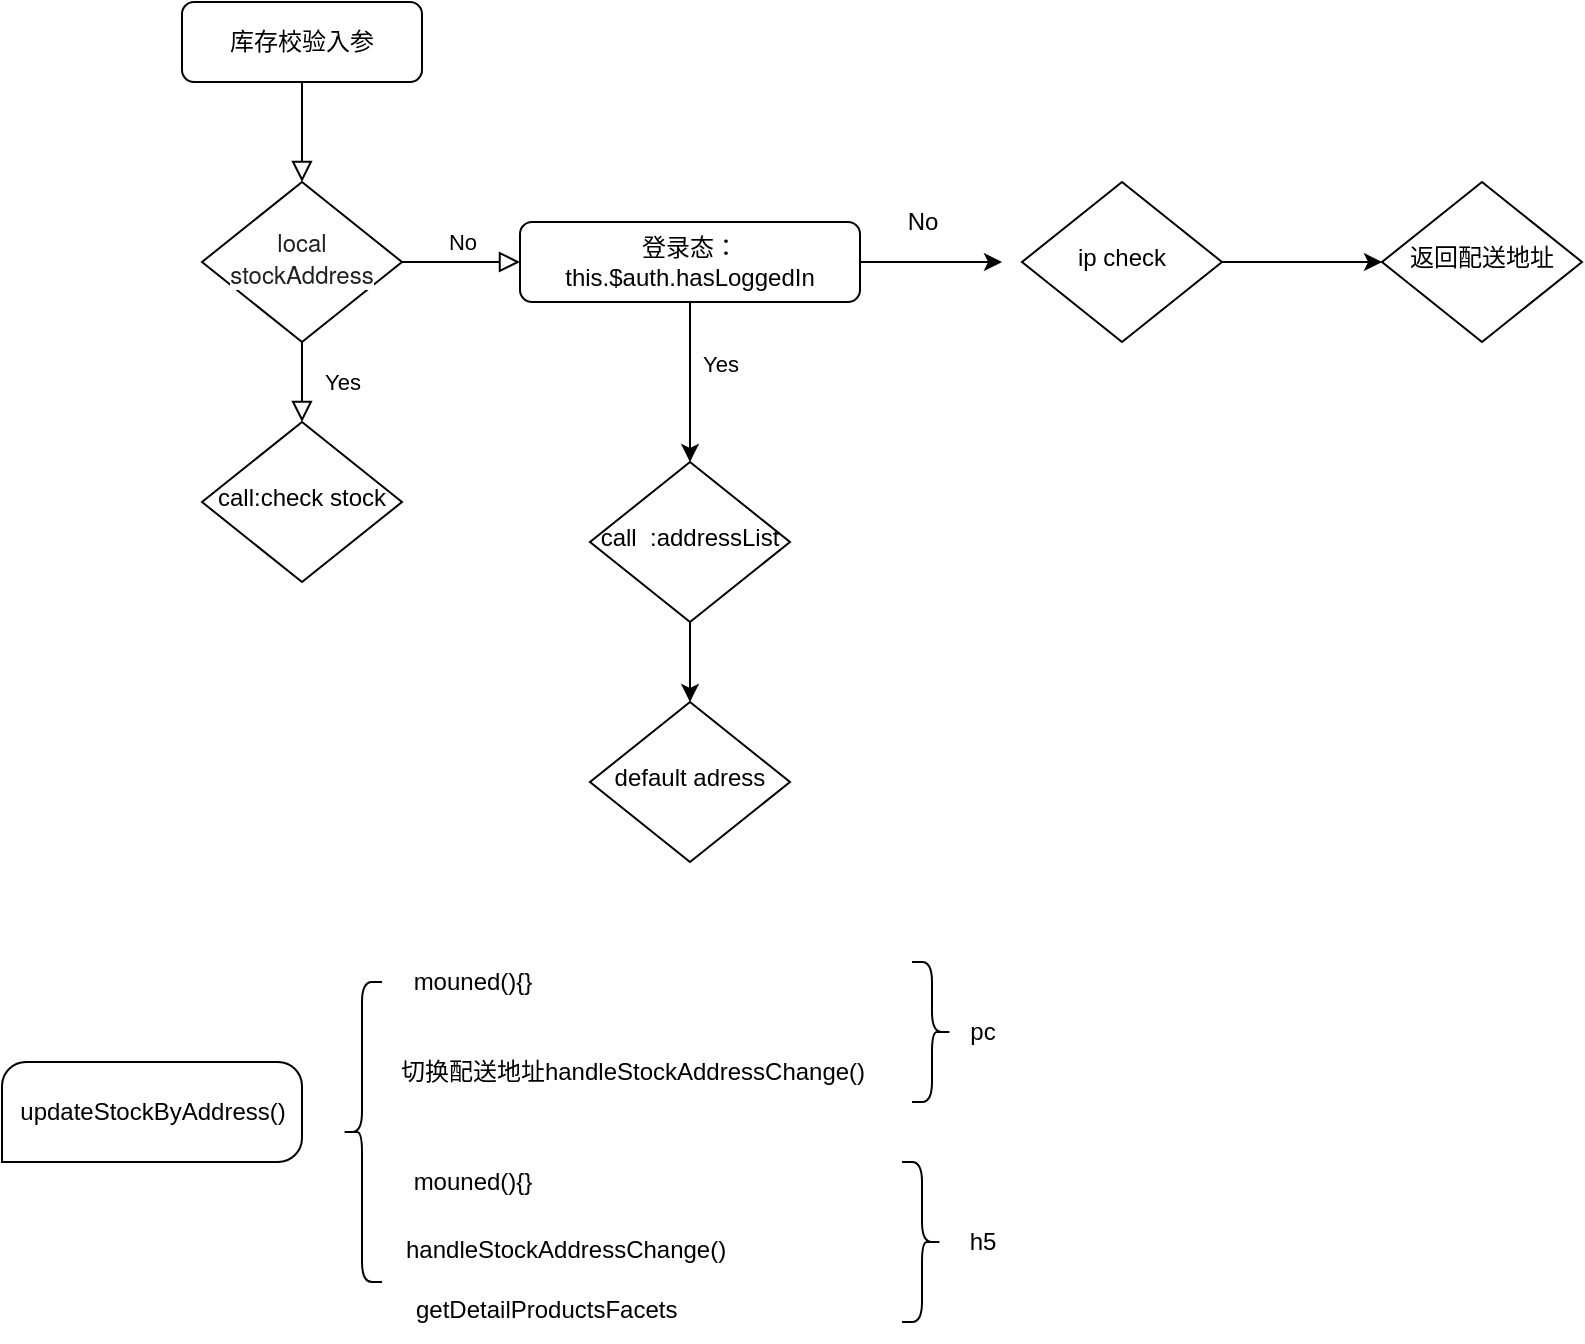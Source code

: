 <mxfile version="15.5.2" type="github">
  <diagram id="C5RBs43oDa-KdzZeNtuy" name="Page-1">
    <mxGraphModel dx="1426" dy="794" grid="1" gridSize="10" guides="1" tooltips="1" connect="1" arrows="1" fold="1" page="1" pageScale="1" pageWidth="827" pageHeight="1169" math="0" shadow="0">
      <root>
        <mxCell id="WIyWlLk6GJQsqaUBKTNV-0" />
        <mxCell id="WIyWlLk6GJQsqaUBKTNV-1" parent="WIyWlLk6GJQsqaUBKTNV-0" />
        <mxCell id="WIyWlLk6GJQsqaUBKTNV-2" value="" style="rounded=0;html=1;jettySize=auto;orthogonalLoop=1;fontSize=11;endArrow=block;endFill=0;endSize=8;strokeWidth=1;shadow=0;labelBackgroundColor=none;edgeStyle=orthogonalEdgeStyle;" parent="WIyWlLk6GJQsqaUBKTNV-1" source="WIyWlLk6GJQsqaUBKTNV-3" target="WIyWlLk6GJQsqaUBKTNV-6" edge="1">
          <mxGeometry relative="1" as="geometry" />
        </mxCell>
        <mxCell id="WIyWlLk6GJQsqaUBKTNV-3" value="库存校验入参" style="rounded=1;whiteSpace=wrap;html=1;fontSize=12;glass=0;strokeWidth=1;shadow=0;" parent="WIyWlLk6GJQsqaUBKTNV-1" vertex="1">
          <mxGeometry x="160" y="80" width="120" height="40" as="geometry" />
        </mxCell>
        <mxCell id="WIyWlLk6GJQsqaUBKTNV-4" value="Yes" style="rounded=0;html=1;jettySize=auto;orthogonalLoop=1;fontSize=11;endArrow=block;endFill=0;endSize=8;strokeWidth=1;shadow=0;labelBackgroundColor=none;edgeStyle=orthogonalEdgeStyle;" parent="WIyWlLk6GJQsqaUBKTNV-1" source="WIyWlLk6GJQsqaUBKTNV-6" target="WIyWlLk6GJQsqaUBKTNV-10" edge="1">
          <mxGeometry y="20" relative="1" as="geometry">
            <mxPoint as="offset" />
          </mxGeometry>
        </mxCell>
        <mxCell id="WIyWlLk6GJQsqaUBKTNV-5" value="No" style="edgeStyle=orthogonalEdgeStyle;rounded=0;html=1;jettySize=auto;orthogonalLoop=1;fontSize=11;endArrow=block;endFill=0;endSize=8;strokeWidth=1;shadow=0;labelBackgroundColor=none;" parent="WIyWlLk6GJQsqaUBKTNV-1" source="WIyWlLk6GJQsqaUBKTNV-6" target="WIyWlLk6GJQsqaUBKTNV-7" edge="1">
          <mxGeometry y="10" relative="1" as="geometry">
            <mxPoint as="offset" />
          </mxGeometry>
        </mxCell>
        <mxCell id="WIyWlLk6GJQsqaUBKTNV-6" value="&lt;span style=&quot;color: rgb(32 , 33 , 36) ; font-family: &amp;#34;.sfnsdisplay-regular&amp;#34; , &amp;#34;helvetica neue&amp;#34; , &amp;#34;lucida grande&amp;#34; , sans-serif ; background-color: rgb(255 , 255 , 255)&quot;&gt;local stockAddress&lt;/span&gt;" style="rhombus;whiteSpace=wrap;html=1;shadow=0;fontFamily=Helvetica;fontSize=12;align=center;strokeWidth=1;spacing=6;spacingTop=-4;" parent="WIyWlLk6GJQsqaUBKTNV-1" vertex="1">
          <mxGeometry x="170" y="170" width="100" height="80" as="geometry" />
        </mxCell>
        <mxCell id="T1wD7Il9k79L2nb8XVXH-5" style="edgeStyle=orthogonalEdgeStyle;rounded=0;orthogonalLoop=1;jettySize=auto;html=1;entryX=0.5;entryY=0;entryDx=0;entryDy=0;" parent="WIyWlLk6GJQsqaUBKTNV-1" source="WIyWlLk6GJQsqaUBKTNV-7" edge="1">
          <mxGeometry relative="1" as="geometry">
            <mxPoint x="414" y="310" as="targetPoint" />
          </mxGeometry>
        </mxCell>
        <mxCell id="T1wD7Il9k79L2nb8XVXH-9" value="Yes" style="edgeLabel;html=1;align=center;verticalAlign=middle;resizable=0;points=[];" parent="T1wD7Il9k79L2nb8XVXH-5" vertex="1" connectable="0">
          <mxGeometry x="-0.225" y="3" relative="1" as="geometry">
            <mxPoint x="12" as="offset" />
          </mxGeometry>
        </mxCell>
        <mxCell id="T1wD7Il9k79L2nb8XVXH-6" style="edgeStyle=orthogonalEdgeStyle;rounded=0;orthogonalLoop=1;jettySize=auto;html=1;" parent="WIyWlLk6GJQsqaUBKTNV-1" source="WIyWlLk6GJQsqaUBKTNV-7" edge="1">
          <mxGeometry relative="1" as="geometry">
            <mxPoint x="570" y="210" as="targetPoint" />
          </mxGeometry>
        </mxCell>
        <mxCell id="WIyWlLk6GJQsqaUBKTNV-7" value="登录态：this.$auth.hasLoggedIn" style="rounded=1;whiteSpace=wrap;html=1;fontSize=12;glass=0;strokeWidth=1;shadow=0;" parent="WIyWlLk6GJQsqaUBKTNV-1" vertex="1">
          <mxGeometry x="329" y="190" width="170" height="40" as="geometry" />
        </mxCell>
        <mxCell id="WIyWlLk6GJQsqaUBKTNV-10" value="call:check stock" style="rhombus;whiteSpace=wrap;html=1;shadow=0;fontFamily=Helvetica;fontSize=12;align=center;strokeWidth=1;spacing=6;spacingTop=-4;" parent="WIyWlLk6GJQsqaUBKTNV-1" vertex="1">
          <mxGeometry x="170" y="290" width="100" height="80" as="geometry" />
        </mxCell>
        <mxCell id="T1wD7Il9k79L2nb8XVXH-8" value="No" style="text;html=1;align=center;verticalAlign=middle;resizable=0;points=[];autosize=1;strokeColor=none;fillColor=none;" parent="WIyWlLk6GJQsqaUBKTNV-1" vertex="1">
          <mxGeometry x="515" y="180" width="30" height="20" as="geometry" />
        </mxCell>
        <mxCell id="T1wD7Il9k79L2nb8XVXH-13" style="edgeStyle=orthogonalEdgeStyle;rounded=0;orthogonalLoop=1;jettySize=auto;html=1;" parent="WIyWlLk6GJQsqaUBKTNV-1" source="T1wD7Il9k79L2nb8XVXH-12" edge="1">
          <mxGeometry relative="1" as="geometry">
            <mxPoint x="414" y="430" as="targetPoint" />
          </mxGeometry>
        </mxCell>
        <mxCell id="T1wD7Il9k79L2nb8XVXH-12" value="call&amp;nbsp; :addressList" style="rhombus;whiteSpace=wrap;html=1;shadow=0;fontFamily=Helvetica;fontSize=12;align=center;strokeWidth=1;spacing=6;spacingTop=-4;" parent="WIyWlLk6GJQsqaUBKTNV-1" vertex="1">
          <mxGeometry x="364" y="310" width="100" height="80" as="geometry" />
        </mxCell>
        <mxCell id="T1wD7Il9k79L2nb8XVXH-14" value="default adress" style="rhombus;whiteSpace=wrap;html=1;shadow=0;fontFamily=Helvetica;fontSize=12;align=center;strokeWidth=1;spacing=6;spacingTop=-4;" parent="WIyWlLk6GJQsqaUBKTNV-1" vertex="1">
          <mxGeometry x="364" y="430" width="100" height="80" as="geometry" />
        </mxCell>
        <mxCell id="viXHHV4VD9cLCvRUSmwa-1" value="" style="edgeStyle=orthogonalEdgeStyle;rounded=0;orthogonalLoop=1;jettySize=auto;html=1;" edge="1" parent="WIyWlLk6GJQsqaUBKTNV-1" source="T1wD7Il9k79L2nb8XVXH-15" target="viXHHV4VD9cLCvRUSmwa-0">
          <mxGeometry relative="1" as="geometry" />
        </mxCell>
        <mxCell id="T1wD7Il9k79L2nb8XVXH-15" value="ip check" style="rhombus;whiteSpace=wrap;html=1;shadow=0;fontFamily=Helvetica;fontSize=12;align=center;strokeWidth=1;spacing=6;spacingTop=-4;" parent="WIyWlLk6GJQsqaUBKTNV-1" vertex="1">
          <mxGeometry x="580" y="170" width="100" height="80" as="geometry" />
        </mxCell>
        <mxCell id="viXHHV4VD9cLCvRUSmwa-0" value="返回配送地址" style="rhombus;whiteSpace=wrap;html=1;shadow=0;fontFamily=Helvetica;fontSize=12;align=center;strokeWidth=1;spacing=6;spacingTop=-4;" vertex="1" parent="WIyWlLk6GJQsqaUBKTNV-1">
          <mxGeometry x="760" y="170" width="100" height="80" as="geometry" />
        </mxCell>
        <mxCell id="viXHHV4VD9cLCvRUSmwa-4" value="" style="verticalLabelPosition=bottom;verticalAlign=top;html=1;shape=mxgraph.basic.three_corner_round_rect;dx=6;" vertex="1" parent="WIyWlLk6GJQsqaUBKTNV-1">
          <mxGeometry x="70" y="610" width="150" height="50" as="geometry" />
        </mxCell>
        <mxCell id="viXHHV4VD9cLCvRUSmwa-5" value="" style="shape=curlyBracket;whiteSpace=wrap;html=1;rounded=1;" vertex="1" parent="WIyWlLk6GJQsqaUBKTNV-1">
          <mxGeometry x="240" y="570" width="20" height="150" as="geometry" />
        </mxCell>
        <mxCell id="viXHHV4VD9cLCvRUSmwa-7" value="updateStockByAddress()" style="text;html=1;align=center;verticalAlign=middle;resizable=0;points=[];autosize=1;strokeColor=none;fillColor=none;" vertex="1" parent="WIyWlLk6GJQsqaUBKTNV-1">
          <mxGeometry x="70" y="625" width="150" height="20" as="geometry" />
        </mxCell>
        <mxCell id="viXHHV4VD9cLCvRUSmwa-18" value="mouned(){}" style="text;html=1;align=center;verticalAlign=middle;resizable=0;points=[];autosize=1;strokeColor=none;fillColor=none;" vertex="1" parent="WIyWlLk6GJQsqaUBKTNV-1">
          <mxGeometry x="270" y="560" width="70" height="20" as="geometry" />
        </mxCell>
        <mxCell id="viXHHV4VD9cLCvRUSmwa-19" value="切换配送地址handleStockAddressChange()" style="text;html=1;align=center;verticalAlign=middle;resizable=0;points=[];autosize=1;strokeColor=none;fillColor=none;" vertex="1" parent="WIyWlLk6GJQsqaUBKTNV-1">
          <mxGeometry x="260" y="605" width="250" height="20" as="geometry" />
        </mxCell>
        <mxCell id="viXHHV4VD9cLCvRUSmwa-26" value="" style="shape=curlyBracket;whiteSpace=wrap;html=1;rounded=1;flipH=1;" vertex="1" parent="WIyWlLk6GJQsqaUBKTNV-1">
          <mxGeometry x="525" y="560" width="20" height="70" as="geometry" />
        </mxCell>
        <mxCell id="viXHHV4VD9cLCvRUSmwa-27" value="pc" style="text;html=1;align=center;verticalAlign=middle;resizable=0;points=[];autosize=1;strokeColor=none;fillColor=none;" vertex="1" parent="WIyWlLk6GJQsqaUBKTNV-1">
          <mxGeometry x="545" y="585" width="30" height="20" as="geometry" />
        </mxCell>
        <mxCell id="viXHHV4VD9cLCvRUSmwa-31" value="mouned(){}" style="text;html=1;align=center;verticalAlign=middle;resizable=0;points=[];autosize=1;strokeColor=none;fillColor=none;" vertex="1" parent="WIyWlLk6GJQsqaUBKTNV-1">
          <mxGeometry x="270" y="660" width="70" height="20" as="geometry" />
        </mxCell>
        <mxCell id="viXHHV4VD9cLCvRUSmwa-32" value="&lt;span style=&quot;text-align: center&quot;&gt;handleStockAddressChange()&lt;/span&gt;" style="text;whiteSpace=wrap;html=1;" vertex="1" parent="WIyWlLk6GJQsqaUBKTNV-1">
          <mxGeometry x="270" y="690" width="80" height="30" as="geometry" />
        </mxCell>
        <mxCell id="viXHHV4VD9cLCvRUSmwa-33" value="getDetailProductsFacets" style="text;whiteSpace=wrap;html=1;" vertex="1" parent="WIyWlLk6GJQsqaUBKTNV-1">
          <mxGeometry x="275" y="720" width="80" height="30" as="geometry" />
        </mxCell>
        <mxCell id="viXHHV4VD9cLCvRUSmwa-35" value="" style="shape=curlyBracket;whiteSpace=wrap;html=1;rounded=1;flipH=1;size=0.5;" vertex="1" parent="WIyWlLk6GJQsqaUBKTNV-1">
          <mxGeometry x="520" y="660" width="20" height="80" as="geometry" />
        </mxCell>
        <mxCell id="viXHHV4VD9cLCvRUSmwa-37" value="h5" style="text;html=1;align=center;verticalAlign=middle;resizable=0;points=[];autosize=1;strokeColor=none;fillColor=none;" vertex="1" parent="WIyWlLk6GJQsqaUBKTNV-1">
          <mxGeometry x="545" y="690" width="30" height="20" as="geometry" />
        </mxCell>
      </root>
    </mxGraphModel>
  </diagram>
</mxfile>
